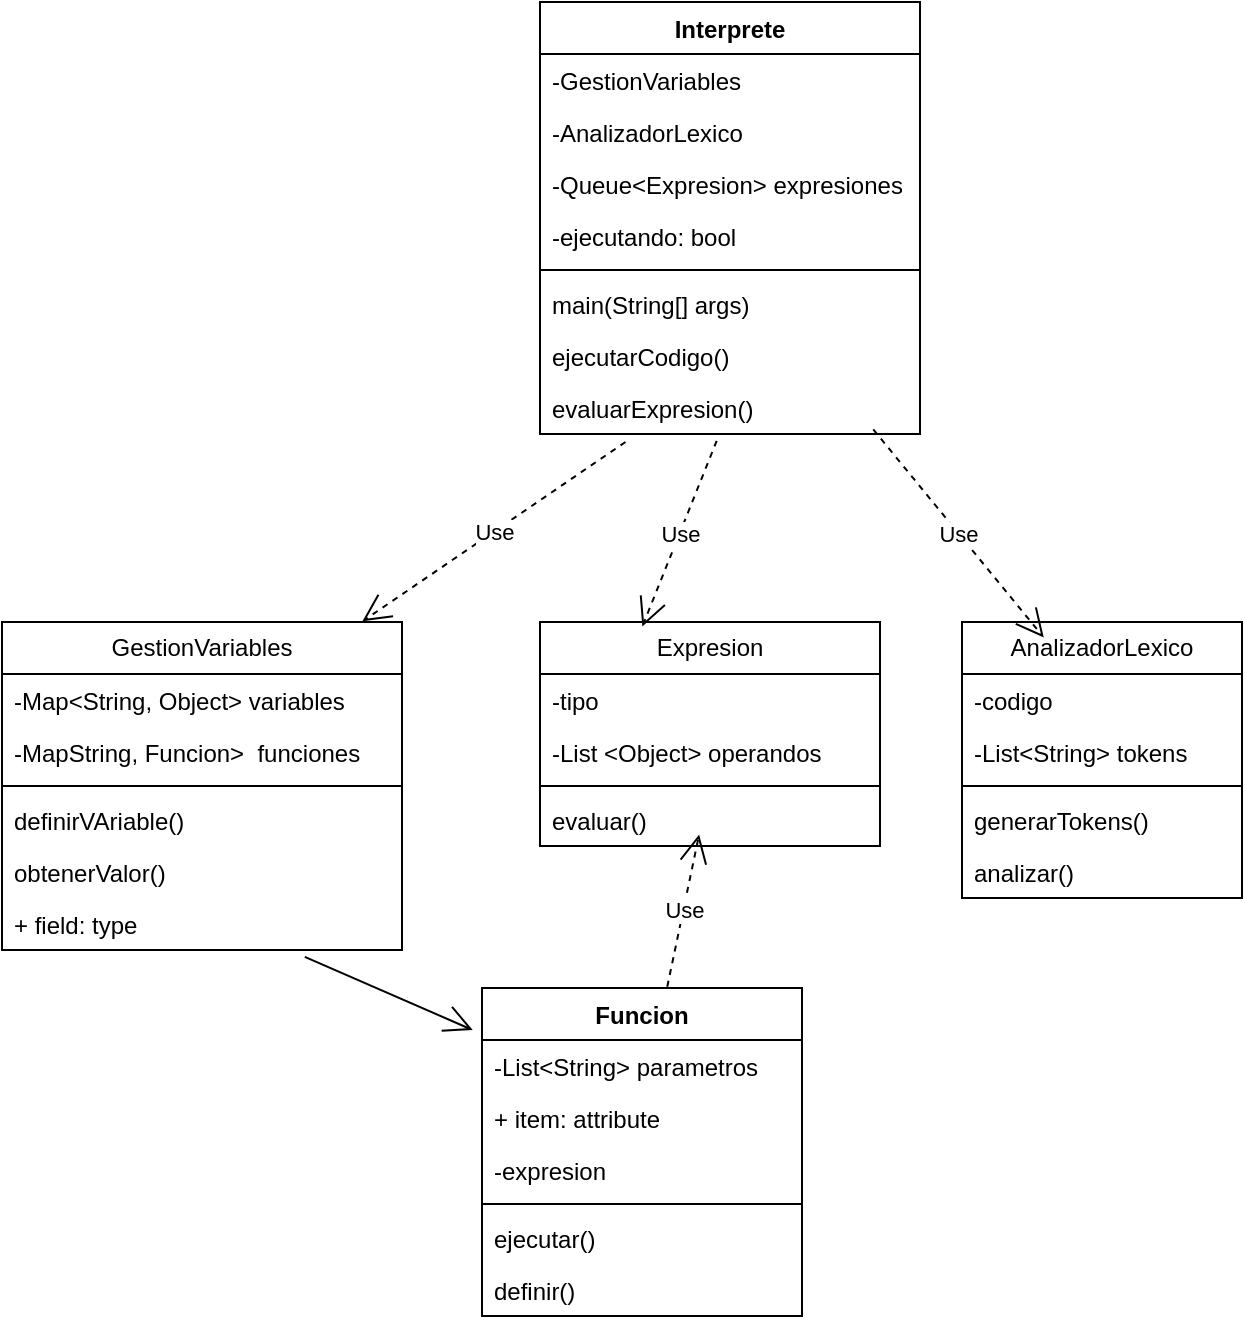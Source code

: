 <mxfile version="24.7.5">
  <diagram name="Página-1" id="UIeftsWu87LJPdhDEHMj">
    <mxGraphModel dx="1160" dy="785" grid="1" gridSize="10" guides="1" tooltips="1" connect="1" arrows="1" fold="1" page="1" pageScale="1" pageWidth="827" pageHeight="1169" math="0" shadow="0">
      <root>
        <mxCell id="0" />
        <mxCell id="1" parent="0" />
        <mxCell id="zCQDVQjX0hS7iobzu-tb-1" value="Interprete" style="swimlane;fontStyle=1;align=center;verticalAlign=top;childLayout=stackLayout;horizontal=1;startSize=26;horizontalStack=0;resizeParent=1;resizeParentMax=0;resizeLast=0;collapsible=1;marginBottom=0;whiteSpace=wrap;html=1;" vertex="1" parent="1">
          <mxGeometry x="329" y="10" width="190" height="216" as="geometry" />
        </mxCell>
        <mxCell id="zCQDVQjX0hS7iobzu-tb-2" value="-GestionVariables" style="text;strokeColor=none;fillColor=none;align=left;verticalAlign=top;spacingLeft=4;spacingRight=4;overflow=hidden;rotatable=0;points=[[0,0.5],[1,0.5]];portConstraint=eastwest;whiteSpace=wrap;html=1;" vertex="1" parent="zCQDVQjX0hS7iobzu-tb-1">
          <mxGeometry y="26" width="190" height="26" as="geometry" />
        </mxCell>
        <mxCell id="zCQDVQjX0hS7iobzu-tb-24" value="-AnalizadorLexico" style="text;strokeColor=none;fillColor=none;align=left;verticalAlign=top;spacingLeft=4;spacingRight=4;overflow=hidden;rotatable=0;points=[[0,0.5],[1,0.5]];portConstraint=eastwest;whiteSpace=wrap;html=1;" vertex="1" parent="zCQDVQjX0hS7iobzu-tb-1">
          <mxGeometry y="52" width="190" height="26" as="geometry" />
        </mxCell>
        <mxCell id="zCQDVQjX0hS7iobzu-tb-25" value="-Queue&amp;lt;Expresion&amp;gt; expresiones" style="text;strokeColor=none;fillColor=none;align=left;verticalAlign=top;spacingLeft=4;spacingRight=4;overflow=hidden;rotatable=0;points=[[0,0.5],[1,0.5]];portConstraint=eastwest;whiteSpace=wrap;html=1;" vertex="1" parent="zCQDVQjX0hS7iobzu-tb-1">
          <mxGeometry y="78" width="190" height="26" as="geometry" />
        </mxCell>
        <mxCell id="zCQDVQjX0hS7iobzu-tb-26" value="-ejecutando: bool" style="text;strokeColor=none;fillColor=none;align=left;verticalAlign=top;spacingLeft=4;spacingRight=4;overflow=hidden;rotatable=0;points=[[0,0.5],[1,0.5]];portConstraint=eastwest;whiteSpace=wrap;html=1;" vertex="1" parent="zCQDVQjX0hS7iobzu-tb-1">
          <mxGeometry y="104" width="190" height="26" as="geometry" />
        </mxCell>
        <mxCell id="zCQDVQjX0hS7iobzu-tb-3" value="" style="line;strokeWidth=1;fillColor=none;align=left;verticalAlign=middle;spacingTop=-1;spacingLeft=3;spacingRight=3;rotatable=0;labelPosition=right;points=[];portConstraint=eastwest;strokeColor=inherit;" vertex="1" parent="zCQDVQjX0hS7iobzu-tb-1">
          <mxGeometry y="130" width="190" height="8" as="geometry" />
        </mxCell>
        <mxCell id="zCQDVQjX0hS7iobzu-tb-23" value="main(String[] args)" style="text;strokeColor=none;fillColor=none;align=left;verticalAlign=top;spacingLeft=4;spacingRight=4;overflow=hidden;rotatable=0;points=[[0,0.5],[1,0.5]];portConstraint=eastwest;whiteSpace=wrap;html=1;" vertex="1" parent="zCQDVQjX0hS7iobzu-tb-1">
          <mxGeometry y="138" width="190" height="26" as="geometry" />
        </mxCell>
        <mxCell id="zCQDVQjX0hS7iobzu-tb-4" value="ejecutarCodigo()" style="text;strokeColor=none;fillColor=none;align=left;verticalAlign=top;spacingLeft=4;spacingRight=4;overflow=hidden;rotatable=0;points=[[0,0.5],[1,0.5]];portConstraint=eastwest;whiteSpace=wrap;html=1;" vertex="1" parent="zCQDVQjX0hS7iobzu-tb-1">
          <mxGeometry y="164" width="190" height="26" as="geometry" />
        </mxCell>
        <mxCell id="zCQDVQjX0hS7iobzu-tb-5" value="evaluarExpresion()" style="text;strokeColor=none;fillColor=none;align=left;verticalAlign=top;spacingLeft=4;spacingRight=4;overflow=hidden;rotatable=0;points=[[0,0.5],[1,0.5]];portConstraint=eastwest;whiteSpace=wrap;html=1;" vertex="1" parent="zCQDVQjX0hS7iobzu-tb-1">
          <mxGeometry y="190" width="190" height="26" as="geometry" />
        </mxCell>
        <mxCell id="zCQDVQjX0hS7iobzu-tb-6" value="Expresion" style="swimlane;fontStyle=0;childLayout=stackLayout;horizontal=1;startSize=26;fillColor=none;horizontalStack=0;resizeParent=1;resizeParentMax=0;resizeLast=0;collapsible=1;marginBottom=0;whiteSpace=wrap;html=1;" vertex="1" parent="1">
          <mxGeometry x="329" y="320" width="170" height="112" as="geometry" />
        </mxCell>
        <mxCell id="zCQDVQjX0hS7iobzu-tb-32" value="-tipo" style="text;strokeColor=none;fillColor=none;align=left;verticalAlign=top;spacingLeft=4;spacingRight=4;overflow=hidden;rotatable=0;points=[[0,0.5],[1,0.5]];portConstraint=eastwest;whiteSpace=wrap;html=1;" vertex="1" parent="zCQDVQjX0hS7iobzu-tb-6">
          <mxGeometry y="26" width="170" height="26" as="geometry" />
        </mxCell>
        <mxCell id="zCQDVQjX0hS7iobzu-tb-33" value="-List &amp;lt;Object&amp;gt; operandos" style="text;strokeColor=none;fillColor=none;align=left;verticalAlign=top;spacingLeft=4;spacingRight=4;overflow=hidden;rotatable=0;points=[[0,0.5],[1,0.5]];portConstraint=eastwest;whiteSpace=wrap;html=1;" vertex="1" parent="zCQDVQjX0hS7iobzu-tb-6">
          <mxGeometry y="52" width="170" height="26" as="geometry" />
        </mxCell>
        <mxCell id="zCQDVQjX0hS7iobzu-tb-30" value="" style="line;strokeWidth=1;fillColor=none;align=left;verticalAlign=middle;spacingTop=-1;spacingLeft=3;spacingRight=3;rotatable=0;labelPosition=right;points=[];portConstraint=eastwest;strokeColor=inherit;" vertex="1" parent="zCQDVQjX0hS7iobzu-tb-6">
          <mxGeometry y="78" width="170" height="8" as="geometry" />
        </mxCell>
        <mxCell id="zCQDVQjX0hS7iobzu-tb-7" value="evaluar()" style="text;strokeColor=none;fillColor=none;align=left;verticalAlign=top;spacingLeft=4;spacingRight=4;overflow=hidden;rotatable=0;points=[[0,0.5],[1,0.5]];portConstraint=eastwest;whiteSpace=wrap;html=1;" vertex="1" parent="zCQDVQjX0hS7iobzu-tb-6">
          <mxGeometry y="86" width="170" height="26" as="geometry" />
        </mxCell>
        <mxCell id="zCQDVQjX0hS7iobzu-tb-10" value="Funcion" style="swimlane;fontStyle=1;align=center;verticalAlign=top;childLayout=stackLayout;horizontal=1;startSize=26;horizontalStack=0;resizeParent=1;resizeParentMax=0;resizeLast=0;collapsible=1;marginBottom=0;whiteSpace=wrap;html=1;" vertex="1" parent="1">
          <mxGeometry x="300" y="503" width="160" height="164" as="geometry" />
        </mxCell>
        <mxCell id="zCQDVQjX0hS7iobzu-tb-38" value="-List&amp;lt;String&amp;gt; parametros" style="text;strokeColor=none;fillColor=none;align=left;verticalAlign=top;spacingLeft=4;spacingRight=4;overflow=hidden;rotatable=0;points=[[0,0.5],[1,0.5]];portConstraint=eastwest;whiteSpace=wrap;html=1;" vertex="1" parent="zCQDVQjX0hS7iobzu-tb-10">
          <mxGeometry y="26" width="160" height="26" as="geometry" />
        </mxCell>
        <mxCell id="zCQDVQjX0hS7iobzu-tb-39" value="+ item: attribute" style="text;strokeColor=none;fillColor=none;align=left;verticalAlign=top;spacingLeft=4;spacingRight=4;overflow=hidden;rotatable=0;points=[[0,0.5],[1,0.5]];portConstraint=eastwest;whiteSpace=wrap;html=1;" vertex="1" parent="zCQDVQjX0hS7iobzu-tb-10">
          <mxGeometry y="52" width="160" height="26" as="geometry" />
        </mxCell>
        <mxCell id="zCQDVQjX0hS7iobzu-tb-37" value="-expresion" style="text;strokeColor=none;fillColor=none;align=left;verticalAlign=top;spacingLeft=4;spacingRight=4;overflow=hidden;rotatable=0;points=[[0,0.5],[1,0.5]];portConstraint=eastwest;whiteSpace=wrap;html=1;" vertex="1" parent="zCQDVQjX0hS7iobzu-tb-10">
          <mxGeometry y="78" width="160" height="26" as="geometry" />
        </mxCell>
        <mxCell id="zCQDVQjX0hS7iobzu-tb-12" value="" style="line;strokeWidth=1;fillColor=none;align=left;verticalAlign=middle;spacingTop=-1;spacingLeft=3;spacingRight=3;rotatable=0;labelPosition=right;points=[];portConstraint=eastwest;strokeColor=inherit;" vertex="1" parent="zCQDVQjX0hS7iobzu-tb-10">
          <mxGeometry y="104" width="160" height="8" as="geometry" />
        </mxCell>
        <mxCell id="zCQDVQjX0hS7iobzu-tb-13" value="ejecutar()" style="text;strokeColor=none;fillColor=none;align=left;verticalAlign=top;spacingLeft=4;spacingRight=4;overflow=hidden;rotatable=0;points=[[0,0.5],[1,0.5]];portConstraint=eastwest;whiteSpace=wrap;html=1;" vertex="1" parent="zCQDVQjX0hS7iobzu-tb-10">
          <mxGeometry y="112" width="160" height="26" as="geometry" />
        </mxCell>
        <mxCell id="zCQDVQjX0hS7iobzu-tb-14" value="definir()" style="text;strokeColor=none;fillColor=none;align=left;verticalAlign=top;spacingLeft=4;spacingRight=4;overflow=hidden;rotatable=0;points=[[0,0.5],[1,0.5]];portConstraint=eastwest;whiteSpace=wrap;html=1;" vertex="1" parent="zCQDVQjX0hS7iobzu-tb-10">
          <mxGeometry y="138" width="160" height="26" as="geometry" />
        </mxCell>
        <mxCell id="zCQDVQjX0hS7iobzu-tb-15" value="AnalizadorLexico" style="swimlane;fontStyle=0;childLayout=stackLayout;horizontal=1;startSize=26;fillColor=none;horizontalStack=0;resizeParent=1;resizeParentMax=0;resizeLast=0;collapsible=1;marginBottom=0;whiteSpace=wrap;html=1;" vertex="1" parent="1">
          <mxGeometry x="540" y="320" width="140" height="138" as="geometry" />
        </mxCell>
        <mxCell id="zCQDVQjX0hS7iobzu-tb-28" value="-codigo" style="text;strokeColor=none;fillColor=none;align=left;verticalAlign=top;spacingLeft=4;spacingRight=4;overflow=hidden;rotatable=0;points=[[0,0.5],[1,0.5]];portConstraint=eastwest;whiteSpace=wrap;html=1;" vertex="1" parent="zCQDVQjX0hS7iobzu-tb-15">
          <mxGeometry y="26" width="140" height="26" as="geometry" />
        </mxCell>
        <mxCell id="zCQDVQjX0hS7iobzu-tb-29" value="-List&amp;lt;String&amp;gt; tokens" style="text;strokeColor=none;fillColor=none;align=left;verticalAlign=top;spacingLeft=4;spacingRight=4;overflow=hidden;rotatable=0;points=[[0,0.5],[1,0.5]];portConstraint=eastwest;whiteSpace=wrap;html=1;" vertex="1" parent="zCQDVQjX0hS7iobzu-tb-15">
          <mxGeometry y="52" width="140" height="26" as="geometry" />
        </mxCell>
        <mxCell id="zCQDVQjX0hS7iobzu-tb-27" value="" style="line;strokeWidth=1;fillColor=none;align=left;verticalAlign=middle;spacingTop=-1;spacingLeft=3;spacingRight=3;rotatable=0;labelPosition=right;points=[];portConstraint=eastwest;strokeColor=inherit;" vertex="1" parent="zCQDVQjX0hS7iobzu-tb-15">
          <mxGeometry y="78" width="140" height="8" as="geometry" />
        </mxCell>
        <mxCell id="zCQDVQjX0hS7iobzu-tb-16" value="generarTokens()" style="text;strokeColor=none;fillColor=none;align=left;verticalAlign=top;spacingLeft=4;spacingRight=4;overflow=hidden;rotatable=0;points=[[0,0.5],[1,0.5]];portConstraint=eastwest;whiteSpace=wrap;html=1;" vertex="1" parent="zCQDVQjX0hS7iobzu-tb-15">
          <mxGeometry y="86" width="140" height="26" as="geometry" />
        </mxCell>
        <mxCell id="zCQDVQjX0hS7iobzu-tb-17" value="analizar()" style="text;strokeColor=none;fillColor=none;align=left;verticalAlign=top;spacingLeft=4;spacingRight=4;overflow=hidden;rotatable=0;points=[[0,0.5],[1,0.5]];portConstraint=eastwest;whiteSpace=wrap;html=1;" vertex="1" parent="zCQDVQjX0hS7iobzu-tb-15">
          <mxGeometry y="112" width="140" height="26" as="geometry" />
        </mxCell>
        <mxCell id="zCQDVQjX0hS7iobzu-tb-19" value="GestionVariables" style="swimlane;fontStyle=0;childLayout=stackLayout;horizontal=1;startSize=26;fillColor=none;horizontalStack=0;resizeParent=1;resizeParentMax=0;resizeLast=0;collapsible=1;marginBottom=0;whiteSpace=wrap;html=1;" vertex="1" parent="1">
          <mxGeometry x="60" y="320" width="200" height="164" as="geometry" />
        </mxCell>
        <mxCell id="zCQDVQjX0hS7iobzu-tb-35" value="-Map&amp;lt;String, Object&amp;gt; variables" style="text;strokeColor=none;fillColor=none;align=left;verticalAlign=top;spacingLeft=4;spacingRight=4;overflow=hidden;rotatable=0;points=[[0,0.5],[1,0.5]];portConstraint=eastwest;whiteSpace=wrap;html=1;" vertex="1" parent="zCQDVQjX0hS7iobzu-tb-19">
          <mxGeometry y="26" width="200" height="26" as="geometry" />
        </mxCell>
        <mxCell id="zCQDVQjX0hS7iobzu-tb-36" value="-MapString, Funcion&amp;gt;&amp;nbsp; funciones" style="text;strokeColor=none;fillColor=none;align=left;verticalAlign=top;spacingLeft=4;spacingRight=4;overflow=hidden;rotatable=0;points=[[0,0.5],[1,0.5]];portConstraint=eastwest;whiteSpace=wrap;html=1;" vertex="1" parent="zCQDVQjX0hS7iobzu-tb-19">
          <mxGeometry y="52" width="200" height="26" as="geometry" />
        </mxCell>
        <mxCell id="zCQDVQjX0hS7iobzu-tb-34" value="" style="line;strokeWidth=1;fillColor=none;align=left;verticalAlign=middle;spacingTop=-1;spacingLeft=3;spacingRight=3;rotatable=0;labelPosition=right;points=[];portConstraint=eastwest;strokeColor=inherit;" vertex="1" parent="zCQDVQjX0hS7iobzu-tb-19">
          <mxGeometry y="78" width="200" height="8" as="geometry" />
        </mxCell>
        <mxCell id="zCQDVQjX0hS7iobzu-tb-20" value="definirVAriable()" style="text;strokeColor=none;fillColor=none;align=left;verticalAlign=top;spacingLeft=4;spacingRight=4;overflow=hidden;rotatable=0;points=[[0,0.5],[1,0.5]];portConstraint=eastwest;whiteSpace=wrap;html=1;" vertex="1" parent="zCQDVQjX0hS7iobzu-tb-19">
          <mxGeometry y="86" width="200" height="26" as="geometry" />
        </mxCell>
        <mxCell id="zCQDVQjX0hS7iobzu-tb-21" value="obtenerValor()" style="text;strokeColor=none;fillColor=none;align=left;verticalAlign=top;spacingLeft=4;spacingRight=4;overflow=hidden;rotatable=0;points=[[0,0.5],[1,0.5]];portConstraint=eastwest;whiteSpace=wrap;html=1;" vertex="1" parent="zCQDVQjX0hS7iobzu-tb-19">
          <mxGeometry y="112" width="200" height="26" as="geometry" />
        </mxCell>
        <mxCell id="zCQDVQjX0hS7iobzu-tb-22" value="+ field: type" style="text;strokeColor=none;fillColor=none;align=left;verticalAlign=top;spacingLeft=4;spacingRight=4;overflow=hidden;rotatable=0;points=[[0,0.5],[1,0.5]];portConstraint=eastwest;whiteSpace=wrap;html=1;" vertex="1" parent="zCQDVQjX0hS7iobzu-tb-19">
          <mxGeometry y="138" width="200" height="26" as="geometry" />
        </mxCell>
        <mxCell id="zCQDVQjX0hS7iobzu-tb-40" value="Use" style="endArrow=open;endSize=12;dashed=1;html=1;rounded=0;exitX=0.877;exitY=0.912;exitDx=0;exitDy=0;exitPerimeter=0;entryX=0.292;entryY=0.056;entryDx=0;entryDy=0;entryPerimeter=0;" edge="1" parent="1" source="zCQDVQjX0hS7iobzu-tb-5" target="zCQDVQjX0hS7iobzu-tb-15">
          <mxGeometry width="160" relative="1" as="geometry">
            <mxPoint x="340" y="250" as="sourcePoint" />
            <mxPoint x="500" y="250" as="targetPoint" />
          </mxGeometry>
        </mxCell>
        <mxCell id="zCQDVQjX0hS7iobzu-tb-41" value="Use" style="endArrow=open;endSize=12;dashed=1;html=1;rounded=0;exitX=0.225;exitY=1.154;exitDx=0;exitDy=0;exitPerimeter=0;entryX=0.901;entryY=-0.002;entryDx=0;entryDy=0;entryPerimeter=0;" edge="1" parent="1" source="zCQDVQjX0hS7iobzu-tb-5" target="zCQDVQjX0hS7iobzu-tb-19">
          <mxGeometry width="160" relative="1" as="geometry">
            <mxPoint x="506" y="234" as="sourcePoint" />
            <mxPoint x="591" y="338" as="targetPoint" />
          </mxGeometry>
        </mxCell>
        <mxCell id="zCQDVQjX0hS7iobzu-tb-42" value="Use" style="endArrow=open;endSize=12;dashed=1;html=1;rounded=0;exitX=0.465;exitY=1.132;exitDx=0;exitDy=0;exitPerimeter=0;entryX=0.301;entryY=0.02;entryDx=0;entryDy=0;entryPerimeter=0;" edge="1" parent="1" source="zCQDVQjX0hS7iobzu-tb-5" target="zCQDVQjX0hS7iobzu-tb-6">
          <mxGeometry width="160" relative="1" as="geometry">
            <mxPoint x="516" y="244" as="sourcePoint" />
            <mxPoint x="601" y="348" as="targetPoint" />
          </mxGeometry>
        </mxCell>
        <mxCell id="zCQDVQjX0hS7iobzu-tb-43" value="Use" style="endArrow=open;endSize=12;dashed=1;html=1;rounded=0;exitX=0.579;exitY=-0.004;exitDx=0;exitDy=0;exitPerimeter=0;entryX=0.468;entryY=0.78;entryDx=0;entryDy=0;entryPerimeter=0;" edge="1" parent="1" source="zCQDVQjX0hS7iobzu-tb-10" target="zCQDVQjX0hS7iobzu-tb-7">
          <mxGeometry width="160" relative="1" as="geometry">
            <mxPoint x="350" y="330" as="sourcePoint" />
            <mxPoint x="510" y="330" as="targetPoint" />
          </mxGeometry>
        </mxCell>
        <mxCell id="zCQDVQjX0hS7iobzu-tb-44" value="" style="endArrow=open;endFill=1;endSize=12;html=1;rounded=0;exitX=0.757;exitY=1.132;exitDx=0;exitDy=0;exitPerimeter=0;entryX=-0.029;entryY=-0.192;entryDx=0;entryDy=0;entryPerimeter=0;" edge="1" parent="1" source="zCQDVQjX0hS7iobzu-tb-22" target="zCQDVQjX0hS7iobzu-tb-38">
          <mxGeometry width="160" relative="1" as="geometry">
            <mxPoint x="350" y="330" as="sourcePoint" />
            <mxPoint x="510" y="330" as="targetPoint" />
          </mxGeometry>
        </mxCell>
      </root>
    </mxGraphModel>
  </diagram>
</mxfile>
